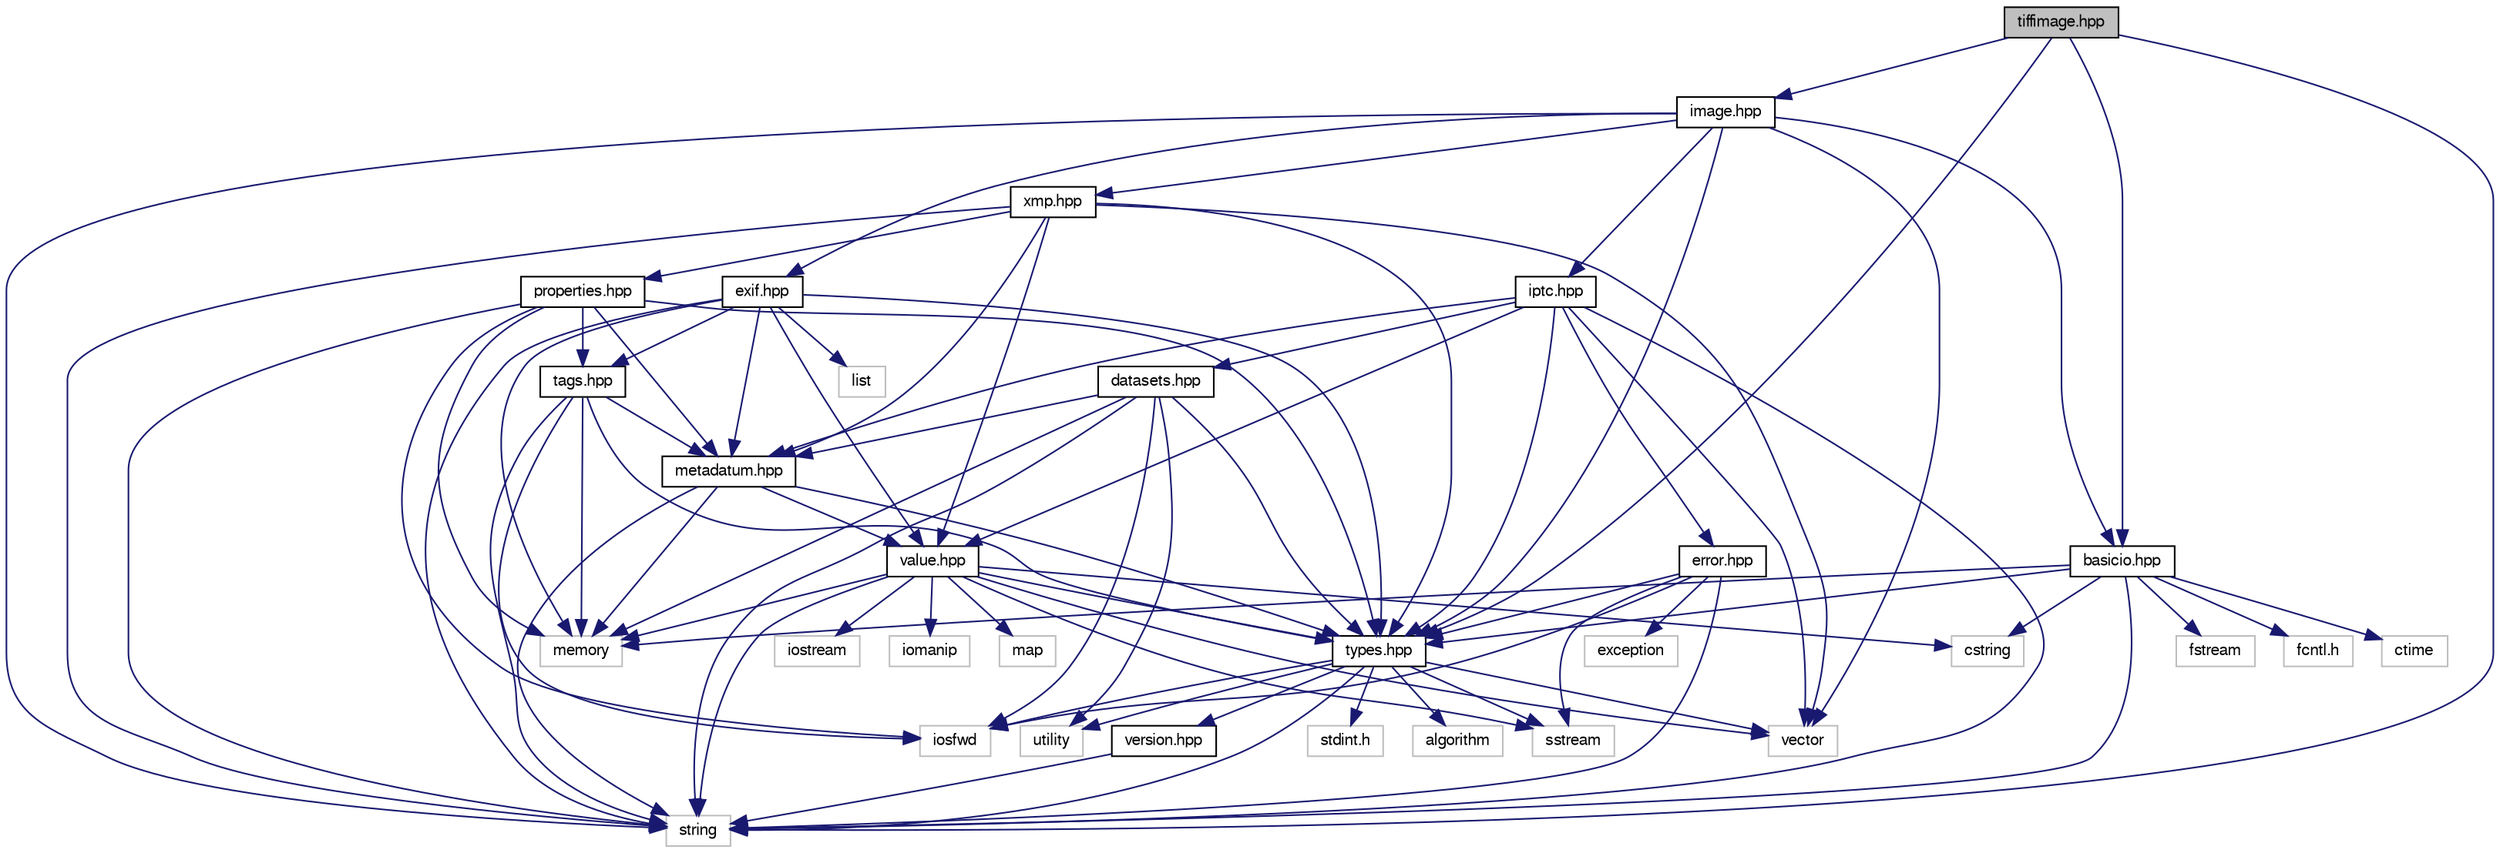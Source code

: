 digraph "tiffimage.hpp"
{
  edge [fontname="FreeSans",fontsize="10",labelfontname="FreeSans",labelfontsize="10"];
  node [fontname="FreeSans",fontsize="10",shape=record];
  Node1 [label="tiffimage.hpp",height=0.2,width=0.4,color="black", fillcolor="grey75", style="filled" fontcolor="black"];
  Node1 -> Node2 [color="midnightblue",fontsize="10",style="solid",fontname="FreeSans"];
  Node2 [label="image.hpp",height=0.2,width=0.4,color="black", fillcolor="white", style="filled",URL="$image_8hpp.html",tooltip="Class Image, defining the interface for all Image subclasses. "];
  Node2 -> Node3 [color="midnightblue",fontsize="10",style="solid",fontname="FreeSans"];
  Node3 [label="types.hpp",height=0.2,width=0.4,color="black", fillcolor="white", style="filled",URL="$types_8hpp.html",tooltip="Type definitions for Exiv2 and related functionality. "];
  Node3 -> Node4 [color="midnightblue",fontsize="10",style="solid",fontname="FreeSans"];
  Node4 [label="version.hpp",height=0.2,width=0.4,color="black", fillcolor="white", style="filled",URL="$version_8hpp.html",tooltip="Precompiler define and a function to test the Exiv2 version. References: Similar versioning defines a..."];
  Node4 -> Node5 [color="midnightblue",fontsize="10",style="solid",fontname="FreeSans"];
  Node5 [label="string",height=0.2,width=0.4,color="grey75", fillcolor="white", style="filled"];
  Node3 -> Node5 [color="midnightblue",fontsize="10",style="solid",fontname="FreeSans"];
  Node3 -> Node6 [color="midnightblue",fontsize="10",style="solid",fontname="FreeSans"];
  Node6 [label="vector",height=0.2,width=0.4,color="grey75", fillcolor="white", style="filled"];
  Node3 -> Node7 [color="midnightblue",fontsize="10",style="solid",fontname="FreeSans"];
  Node7 [label="iosfwd",height=0.2,width=0.4,color="grey75", fillcolor="white", style="filled"];
  Node3 -> Node8 [color="midnightblue",fontsize="10",style="solid",fontname="FreeSans"];
  Node8 [label="utility",height=0.2,width=0.4,color="grey75", fillcolor="white", style="filled"];
  Node3 -> Node9 [color="midnightblue",fontsize="10",style="solid",fontname="FreeSans"];
  Node9 [label="algorithm",height=0.2,width=0.4,color="grey75", fillcolor="white", style="filled"];
  Node3 -> Node10 [color="midnightblue",fontsize="10",style="solid",fontname="FreeSans"];
  Node10 [label="sstream",height=0.2,width=0.4,color="grey75", fillcolor="white", style="filled"];
  Node3 -> Node11 [color="midnightblue",fontsize="10",style="solid",fontname="FreeSans"];
  Node11 [label="stdint.h",height=0.2,width=0.4,color="grey75", fillcolor="white", style="filled"];
  Node2 -> Node12 [color="midnightblue",fontsize="10",style="solid",fontname="FreeSans"];
  Node12 [label="basicio.hpp",height=0.2,width=0.4,color="black", fillcolor="white", style="filled",URL="$basicio_8hpp.html",tooltip="Simple binary IO abstraction. "];
  Node12 -> Node3 [color="midnightblue",fontsize="10",style="solid",fontname="FreeSans"];
  Node12 -> Node5 [color="midnightblue",fontsize="10",style="solid",fontname="FreeSans"];
  Node12 -> Node13 [color="midnightblue",fontsize="10",style="solid",fontname="FreeSans"];
  Node13 [label="memory",height=0.2,width=0.4,color="grey75", fillcolor="white", style="filled"];
  Node12 -> Node14 [color="midnightblue",fontsize="10",style="solid",fontname="FreeSans"];
  Node14 [label="fstream",height=0.2,width=0.4,color="grey75", fillcolor="white", style="filled"];
  Node12 -> Node15 [color="midnightblue",fontsize="10",style="solid",fontname="FreeSans"];
  Node15 [label="fcntl.h",height=0.2,width=0.4,color="grey75", fillcolor="white", style="filled"];
  Node12 -> Node16 [color="midnightblue",fontsize="10",style="solid",fontname="FreeSans"];
  Node16 [label="ctime",height=0.2,width=0.4,color="grey75", fillcolor="white", style="filled"];
  Node12 -> Node17 [color="midnightblue",fontsize="10",style="solid",fontname="FreeSans"];
  Node17 [label="cstring",height=0.2,width=0.4,color="grey75", fillcolor="white", style="filled"];
  Node2 -> Node18 [color="midnightblue",fontsize="10",style="solid",fontname="FreeSans"];
  Node18 [label="exif.hpp",height=0.2,width=0.4,color="black", fillcolor="white", style="filled",URL="$exif_8hpp.html",tooltip="Encoding and decoding of Exif data. "];
  Node18 -> Node19 [color="midnightblue",fontsize="10",style="solid",fontname="FreeSans"];
  Node19 [label="metadatum.hpp",height=0.2,width=0.4,color="black", fillcolor="white", style="filled",URL="$metadatum_8hpp.html",tooltip="Provides abstract base classes Metadatum and Key. "];
  Node19 -> Node3 [color="midnightblue",fontsize="10",style="solid",fontname="FreeSans"];
  Node19 -> Node20 [color="midnightblue",fontsize="10",style="solid",fontname="FreeSans"];
  Node20 [label="value.hpp",height=0.2,width=0.4,color="black", fillcolor="white", style="filled",URL="$value_8hpp.html",tooltip="Value interface and concrete subclasses. "];
  Node20 -> Node3 [color="midnightblue",fontsize="10",style="solid",fontname="FreeSans"];
  Node20 -> Node5 [color="midnightblue",fontsize="10",style="solid",fontname="FreeSans"];
  Node20 -> Node6 [color="midnightblue",fontsize="10",style="solid",fontname="FreeSans"];
  Node20 -> Node21 [color="midnightblue",fontsize="10",style="solid",fontname="FreeSans"];
  Node21 [label="map",height=0.2,width=0.4,color="grey75", fillcolor="white", style="filled"];
  Node20 -> Node22 [color="midnightblue",fontsize="10",style="solid",fontname="FreeSans"];
  Node22 [label="iostream",height=0.2,width=0.4,color="grey75", fillcolor="white", style="filled"];
  Node20 -> Node23 [color="midnightblue",fontsize="10",style="solid",fontname="FreeSans"];
  Node23 [label="iomanip",height=0.2,width=0.4,color="grey75", fillcolor="white", style="filled"];
  Node20 -> Node10 [color="midnightblue",fontsize="10",style="solid",fontname="FreeSans"];
  Node20 -> Node13 [color="midnightblue",fontsize="10",style="solid",fontname="FreeSans"];
  Node20 -> Node17 [color="midnightblue",fontsize="10",style="solid",fontname="FreeSans"];
  Node19 -> Node5 [color="midnightblue",fontsize="10",style="solid",fontname="FreeSans"];
  Node19 -> Node13 [color="midnightblue",fontsize="10",style="solid",fontname="FreeSans"];
  Node18 -> Node24 [color="midnightblue",fontsize="10",style="solid",fontname="FreeSans"];
  Node24 [label="tags.hpp",height=0.2,width=0.4,color="black", fillcolor="white", style="filled",URL="$tags_8hpp.html",tooltip="Exif tag and type information. "];
  Node24 -> Node19 [color="midnightblue",fontsize="10",style="solid",fontname="FreeSans"];
  Node24 -> Node3 [color="midnightblue",fontsize="10",style="solid",fontname="FreeSans"];
  Node24 -> Node5 [color="midnightblue",fontsize="10",style="solid",fontname="FreeSans"];
  Node24 -> Node7 [color="midnightblue",fontsize="10",style="solid",fontname="FreeSans"];
  Node24 -> Node13 [color="midnightblue",fontsize="10",style="solid",fontname="FreeSans"];
  Node18 -> Node20 [color="midnightblue",fontsize="10",style="solid",fontname="FreeSans"];
  Node18 -> Node3 [color="midnightblue",fontsize="10",style="solid",fontname="FreeSans"];
  Node18 -> Node5 [color="midnightblue",fontsize="10",style="solid",fontname="FreeSans"];
  Node18 -> Node25 [color="midnightblue",fontsize="10",style="solid",fontname="FreeSans"];
  Node25 [label="list",height=0.2,width=0.4,color="grey75", fillcolor="white", style="filled"];
  Node18 -> Node13 [color="midnightblue",fontsize="10",style="solid",fontname="FreeSans"];
  Node2 -> Node26 [color="midnightblue",fontsize="10",style="solid",fontname="FreeSans"];
  Node26 [label="iptc.hpp",height=0.2,width=0.4,color="black", fillcolor="white", style="filled",URL="$iptc_8hpp.html",tooltip="Encoding and decoding of IPTC data. "];
  Node26 -> Node19 [color="midnightblue",fontsize="10",style="solid",fontname="FreeSans"];
  Node26 -> Node3 [color="midnightblue",fontsize="10",style="solid",fontname="FreeSans"];
  Node26 -> Node27 [color="midnightblue",fontsize="10",style="solid",fontname="FreeSans"];
  Node27 [label="error.hpp",height=0.2,width=0.4,color="black", fillcolor="white", style="filled",URL="$error_8hpp.html",tooltip="Error class for exceptions, log message class. "];
  Node27 -> Node3 [color="midnightblue",fontsize="10",style="solid",fontname="FreeSans"];
  Node27 -> Node28 [color="midnightblue",fontsize="10",style="solid",fontname="FreeSans"];
  Node28 [label="exception",height=0.2,width=0.4,color="grey75", fillcolor="white", style="filled"];
  Node27 -> Node5 [color="midnightblue",fontsize="10",style="solid",fontname="FreeSans"];
  Node27 -> Node7 [color="midnightblue",fontsize="10",style="solid",fontname="FreeSans"];
  Node27 -> Node10 [color="midnightblue",fontsize="10",style="solid",fontname="FreeSans"];
  Node26 -> Node20 [color="midnightblue",fontsize="10",style="solid",fontname="FreeSans"];
  Node26 -> Node29 [color="midnightblue",fontsize="10",style="solid",fontname="FreeSans"];
  Node29 [label="datasets.hpp",height=0.2,width=0.4,color="black", fillcolor="white", style="filled",URL="$datasets_8hpp.html",tooltip="IPTC dataset and type information. "];
  Node29 -> Node3 [color="midnightblue",fontsize="10",style="solid",fontname="FreeSans"];
  Node29 -> Node19 [color="midnightblue",fontsize="10",style="solid",fontname="FreeSans"];
  Node29 -> Node5 [color="midnightblue",fontsize="10",style="solid",fontname="FreeSans"];
  Node29 -> Node8 [color="midnightblue",fontsize="10",style="solid",fontname="FreeSans"];
  Node29 -> Node7 [color="midnightblue",fontsize="10",style="solid",fontname="FreeSans"];
  Node29 -> Node13 [color="midnightblue",fontsize="10",style="solid",fontname="FreeSans"];
  Node26 -> Node5 [color="midnightblue",fontsize="10",style="solid",fontname="FreeSans"];
  Node26 -> Node6 [color="midnightblue",fontsize="10",style="solid",fontname="FreeSans"];
  Node2 -> Node30 [color="midnightblue",fontsize="10",style="solid",fontname="FreeSans"];
  Node30 [label="xmp.hpp",height=0.2,width=0.4,color="black", fillcolor="white", style="filled",URL="$xmp_8hpp.html",tooltip="Encoding and decoding of XMP data. "];
  Node30 -> Node19 [color="midnightblue",fontsize="10",style="solid",fontname="FreeSans"];
  Node30 -> Node31 [color="midnightblue",fontsize="10",style="solid",fontname="FreeSans"];
  Node31 [label="properties.hpp",height=0.2,width=0.4,color="black", fillcolor="white", style="filled",URL="$properties_8hpp.html",tooltip="XMP property and type information. References:  XMP Specification from Adobe (Property descriptions c..."];
  Node31 -> Node3 [color="midnightblue",fontsize="10",style="solid",fontname="FreeSans"];
  Node31 -> Node19 [color="midnightblue",fontsize="10",style="solid",fontname="FreeSans"];
  Node31 -> Node24 [color="midnightblue",fontsize="10",style="solid",fontname="FreeSans"];
  Node31 -> Node5 [color="midnightblue",fontsize="10",style="solid",fontname="FreeSans"];
  Node31 -> Node7 [color="midnightblue",fontsize="10",style="solid",fontname="FreeSans"];
  Node31 -> Node13 [color="midnightblue",fontsize="10",style="solid",fontname="FreeSans"];
  Node30 -> Node20 [color="midnightblue",fontsize="10",style="solid",fontname="FreeSans"];
  Node30 -> Node3 [color="midnightblue",fontsize="10",style="solid",fontname="FreeSans"];
  Node30 -> Node5 [color="midnightblue",fontsize="10",style="solid",fontname="FreeSans"];
  Node30 -> Node6 [color="midnightblue",fontsize="10",style="solid",fontname="FreeSans"];
  Node2 -> Node5 [color="midnightblue",fontsize="10",style="solid",fontname="FreeSans"];
  Node2 -> Node6 [color="midnightblue",fontsize="10",style="solid",fontname="FreeSans"];
  Node1 -> Node12 [color="midnightblue",fontsize="10",style="solid",fontname="FreeSans"];
  Node1 -> Node3 [color="midnightblue",fontsize="10",style="solid",fontname="FreeSans"];
  Node1 -> Node5 [color="midnightblue",fontsize="10",style="solid",fontname="FreeSans"];
}
